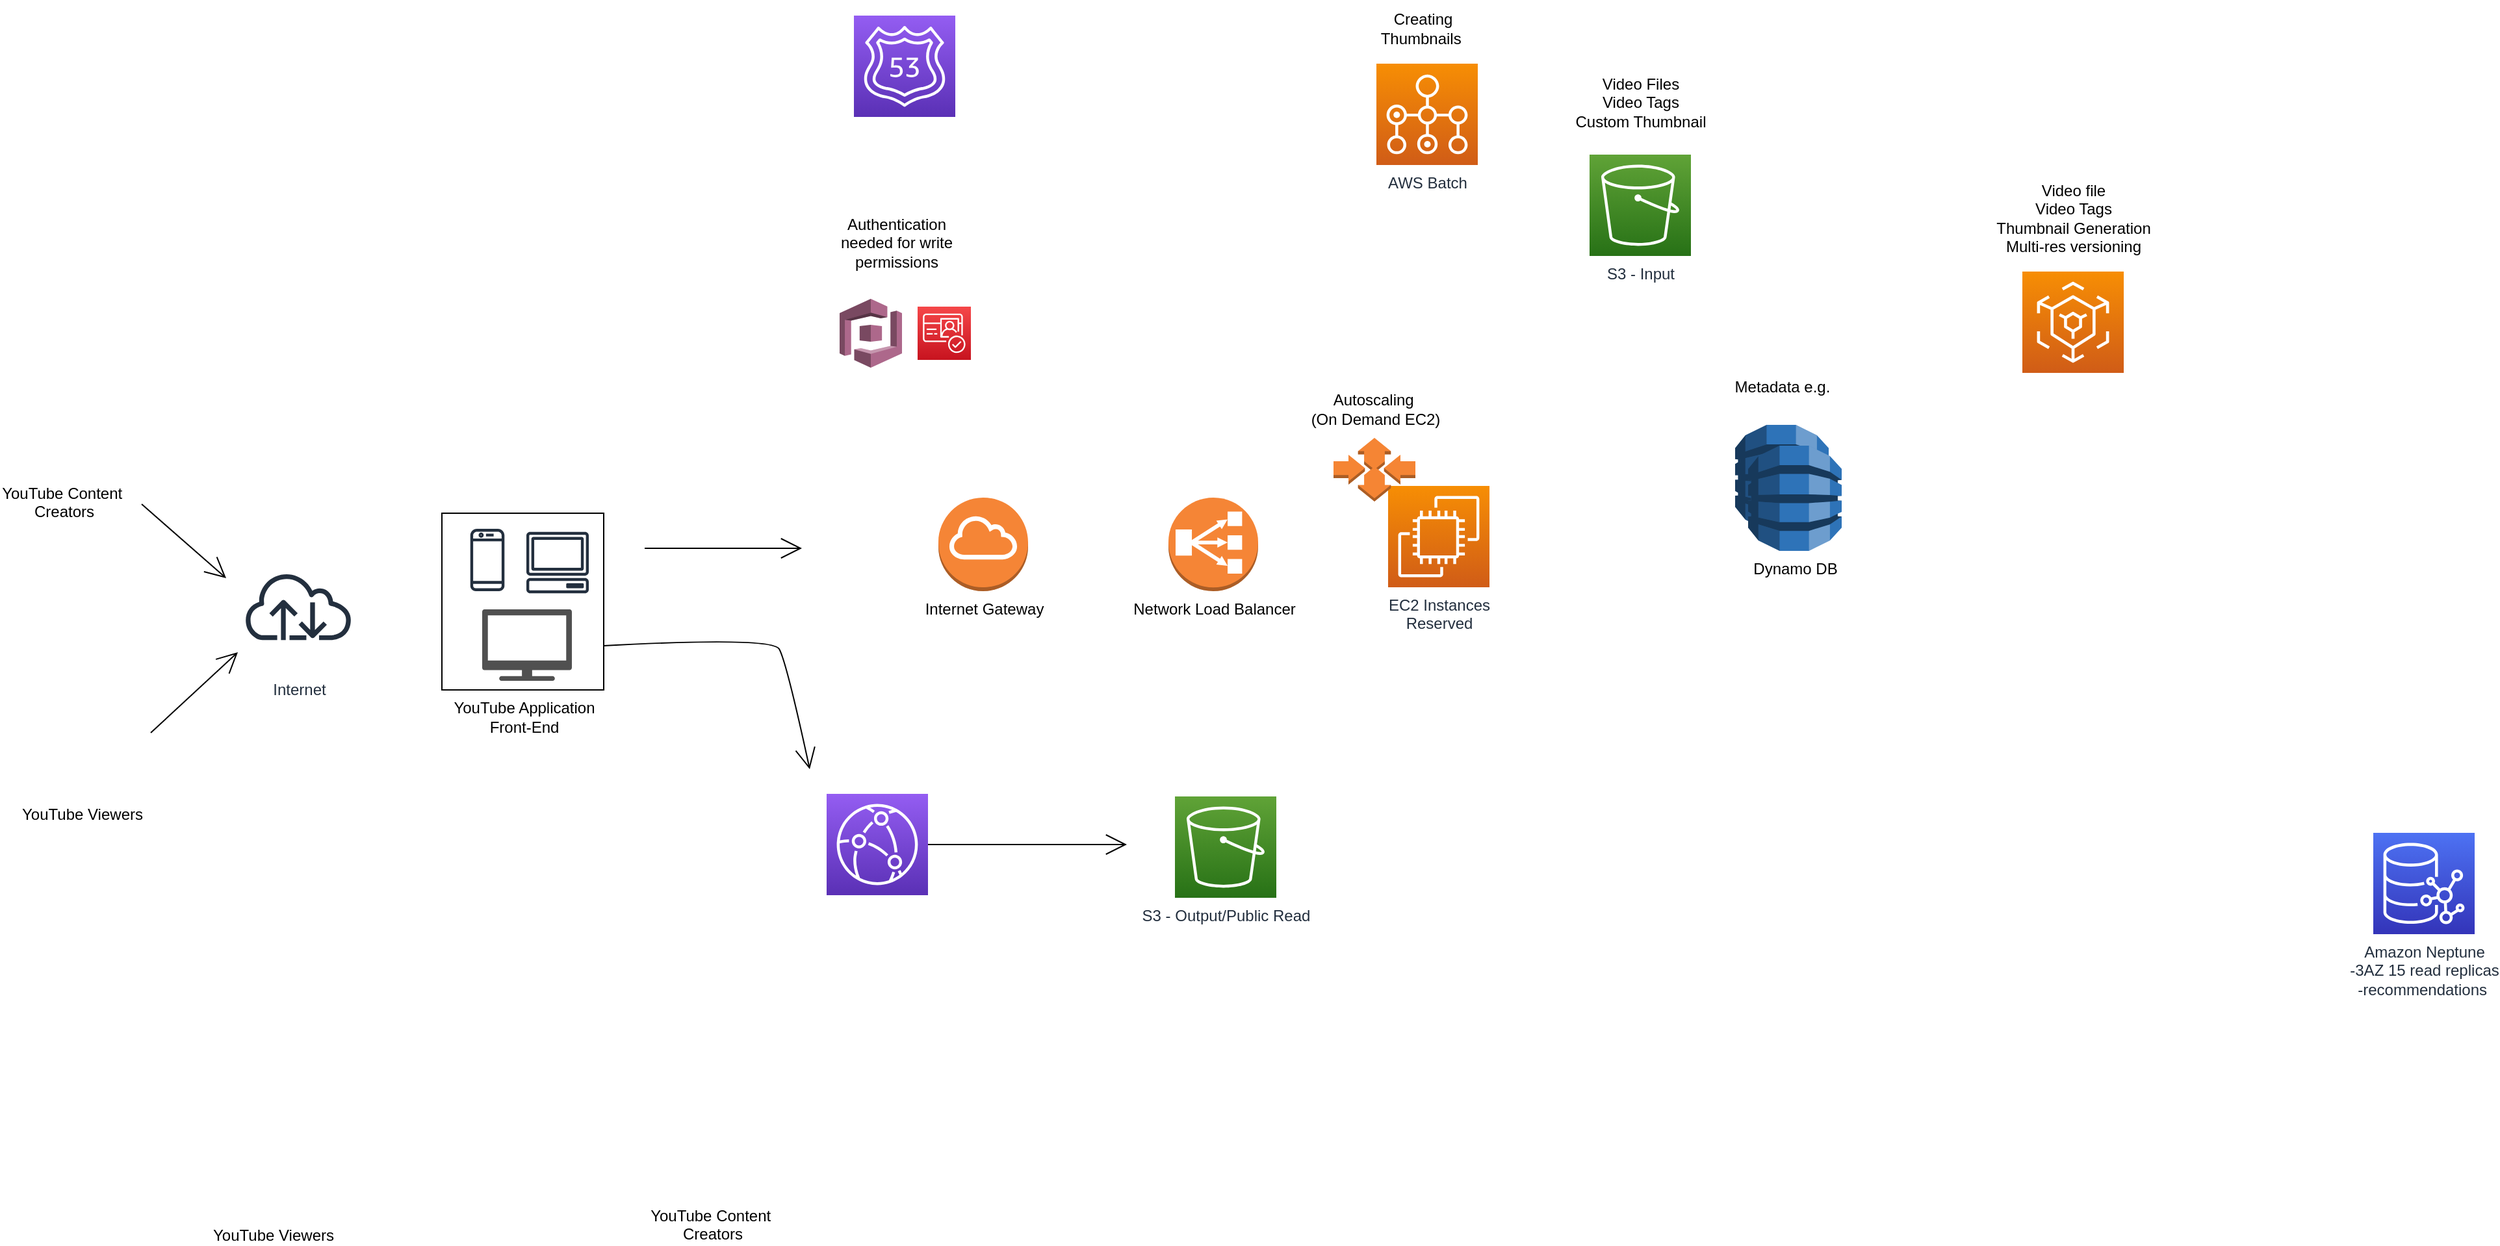 <mxfile version="20.3.7" type="github">
  <diagram id="vhuKOZHmp4u0GIGSvii6" name="Page-1">
    <mxGraphModel dx="2446" dy="884" grid="0" gridSize="10" guides="1" tooltips="1" connect="1" arrows="1" fold="1" page="0" pageScale="1" pageWidth="827" pageHeight="1169" math="0" shadow="0">
      <root>
        <mxCell id="0" />
        <mxCell id="1" parent="0" />
        <mxCell id="5sL8ATBp5mNtQugTuOd_-58" style="edgeStyle=none;curved=1;rounded=0;orthogonalLoop=1;jettySize=auto;html=1;exitX=1;exitY=0.75;exitDx=0;exitDy=0;endArrow=open;startSize=14;endSize=14;sourcePerimeterSpacing=8;targetPerimeterSpacing=8;" edge="1" parent="1" source="5sL8ATBp5mNtQugTuOd_-28">
          <mxGeometry relative="1" as="geometry">
            <mxPoint x="-249" y="309" as="targetPoint" />
            <Array as="points">
              <mxPoint x="-278" y="207" />
              <mxPoint x="-267" y="226" />
            </Array>
          </mxGeometry>
        </mxCell>
        <mxCell id="5sL8ATBp5mNtQugTuOd_-28" value="" style="rounded=0;whiteSpace=wrap;html=1;hachureGap=4;" vertex="1" parent="1">
          <mxGeometry x="-532" y="112" width="124.5" height="136" as="geometry" />
        </mxCell>
        <mxCell id="5sL8ATBp5mNtQugTuOd_-5" value="" style="sketch=0;points=[[0,0,0],[0.25,0,0],[0.5,0,0],[0.75,0,0],[1,0,0],[0,1,0],[0.25,1,0],[0.5,1,0],[0.75,1,0],[1,1,0],[0,0.25,0],[0,0.5,0],[0,0.75,0],[1,0.25,0],[1,0.5,0],[1,0.75,0]];outlineConnect=0;fontColor=#232F3E;gradientColor=#F54749;gradientDirection=north;fillColor=#C7131F;strokeColor=#ffffff;dashed=0;verticalLabelPosition=bottom;verticalAlign=top;align=center;html=1;fontSize=12;fontStyle=0;aspect=fixed;shape=mxgraph.aws4.resourceIcon;resIcon=mxgraph.aws4.cognito;hachureGap=4;" vertex="1" parent="1">
          <mxGeometry x="-166" y="-47" width="41" height="41" as="geometry" />
        </mxCell>
        <mxCell id="5sL8ATBp5mNtQugTuOd_-6" value="" style="outlineConnect=0;dashed=0;verticalLabelPosition=bottom;verticalAlign=top;align=center;html=1;shape=mxgraph.aws3.cognito;fillColor=#AD688B;gradientColor=none;hachureGap=4;" vertex="1" parent="1">
          <mxGeometry x="-226" y="-53" width="48" height="53" as="geometry" />
        </mxCell>
        <mxCell id="5sL8ATBp5mNtQugTuOd_-10" value="Authentication needed for write permissions" style="text;strokeColor=none;fillColor=none;html=1;align=center;verticalAlign=middle;whiteSpace=wrap;rounded=0;hachureGap=4;" vertex="1" parent="1">
          <mxGeometry x="-231" y="-121" width="98" height="49" as="geometry" />
        </mxCell>
        <mxCell id="5sL8ATBp5mNtQugTuOd_-12" value="" style="sketch=0;outlineConnect=0;fontColor=#232F3E;gradientColor=none;strokeColor=#232F3E;fillColor=#ffffff;dashed=0;verticalLabelPosition=bottom;verticalAlign=top;align=center;html=1;fontSize=12;fontStyle=0;aspect=fixed;shape=mxgraph.aws4.resourceIcon;resIcon=mxgraph.aws4.mobile_client;hachureGap=4;" vertex="1" parent="1">
          <mxGeometry x="-527" y="118" width="60" height="60" as="geometry" />
        </mxCell>
        <mxCell id="5sL8ATBp5mNtQugTuOd_-13" value="" style="sketch=0;outlineConnect=0;fontColor=#232F3E;gradientColor=none;strokeColor=#232F3E;fillColor=#ffffff;dashed=0;verticalLabelPosition=bottom;verticalAlign=top;align=center;html=1;fontSize=12;fontStyle=0;aspect=fixed;shape=mxgraph.aws4.resourceIcon;resIcon=mxgraph.aws4.client;hachureGap=4;" vertex="1" parent="1">
          <mxGeometry x="-473" y="120" width="60" height="60" as="geometry" />
        </mxCell>
        <mxCell id="5sL8ATBp5mNtQugTuOd_-14" value="" style="sketch=0;pointerEvents=1;shadow=0;dashed=0;html=1;strokeColor=none;fillColor=#505050;labelPosition=center;verticalLabelPosition=bottom;verticalAlign=top;outlineConnect=0;align=center;shape=mxgraph.office.devices.tv;hachureGap=4;" vertex="1" parent="1">
          <mxGeometry x="-501" y="186" width="69" height="55" as="geometry" />
        </mxCell>
        <mxCell id="5sL8ATBp5mNtQugTuOd_-16" value="Internet" style="sketch=0;outlineConnect=0;fontColor=#232F3E;gradientColor=none;strokeColor=#232F3E;fillColor=#ffffff;dashed=0;verticalLabelPosition=bottom;verticalAlign=top;align=center;html=1;fontSize=12;fontStyle=0;aspect=fixed;shape=mxgraph.aws4.resourceIcon;resIcon=mxgraph.aws4.internet;hachureGap=4;" vertex="1" parent="1">
          <mxGeometry x="-693" y="133" width="101" height="101" as="geometry" />
        </mxCell>
        <mxCell id="5sL8ATBp5mNtQugTuOd_-17" value="Internet Gateway" style="outlineConnect=0;dashed=0;verticalLabelPosition=bottom;verticalAlign=top;align=center;html=1;shape=mxgraph.aws3.internet_gateway;fillColor=#F58536;gradientColor=none;hachureGap=4;" vertex="1" parent="1">
          <mxGeometry x="-150" y="100" width="69" height="72" as="geometry" />
        </mxCell>
        <mxCell id="5sL8ATBp5mNtQugTuOd_-20" value="Network Load Balancer&lt;br&gt;" style="outlineConnect=0;dashed=0;verticalLabelPosition=bottom;verticalAlign=top;align=center;html=1;shape=mxgraph.aws3.classic_load_balancer;fillColor=#F58536;gradientColor=none;hachureGap=4;" vertex="1" parent="1">
          <mxGeometry x="27" y="100" width="69" height="72" as="geometry" />
        </mxCell>
        <mxCell id="5sL8ATBp5mNtQugTuOd_-22" value="EC2 Instances&lt;br&gt;Reserved" style="sketch=0;points=[[0,0,0],[0.25,0,0],[0.5,0,0],[0.75,0,0],[1,0,0],[0,1,0],[0.25,1,0],[0.5,1,0],[0.75,1,0],[1,1,0],[0,0.25,0],[0,0.5,0],[0,0.75,0],[1,0.25,0],[1,0.5,0],[1,0.75,0]];outlineConnect=0;fontColor=#232F3E;gradientColor=#F78E04;gradientDirection=north;fillColor=#D05C17;strokeColor=#ffffff;dashed=0;verticalLabelPosition=bottom;verticalAlign=top;align=center;html=1;fontSize=12;fontStyle=0;aspect=fixed;shape=mxgraph.aws4.resourceIcon;resIcon=mxgraph.aws4.ec2;hachureGap=4;" vertex="1" parent="1">
          <mxGeometry x="196" y="91" width="78" height="78" as="geometry" />
        </mxCell>
        <mxCell id="5sL8ATBp5mNtQugTuOd_-21" value="" style="outlineConnect=0;dashed=0;verticalLabelPosition=bottom;verticalAlign=top;align=center;html=1;shape=mxgraph.aws3.auto_scaling;fillColor=#F58534;gradientColor=none;hachureGap=4;" vertex="1" parent="1">
          <mxGeometry x="154" y="54" width="63" height="49" as="geometry" />
        </mxCell>
        <mxCell id="5sL8ATBp5mNtQugTuOd_-25" value="YouTube Content&amp;nbsp;&lt;br&gt;Creators" style="shape=image;html=1;verticalAlign=top;verticalLabelPosition=bottom;labelBackgroundColor=#ffffff;imageAspect=0;aspect=fixed;image=https://cdn4.iconfinder.com/data/icons/evil-icons-user-interface/64/pen-128.png;hachureGap=4;" vertex="1" parent="1">
          <mxGeometry x="-846.5" y="37" width="46" height="46" as="geometry" />
        </mxCell>
        <mxCell id="5sL8ATBp5mNtQugTuOd_-26" value="YouTube Viewers&lt;br&gt;" style="shape=image;html=1;verticalAlign=top;verticalLabelPosition=bottom;labelBackgroundColor=#ffffff;imageAspect=0;aspect=fixed;image=https://cdn3.iconfinder.com/data/icons/minimalisticons/28/eye1-128.png;hachureGap=4;" vertex="1" parent="1">
          <mxGeometry x="-840" y="269" width="61" height="61" as="geometry" />
        </mxCell>
        <mxCell id="5sL8ATBp5mNtQugTuOd_-27" value="" style="edgeStyle=none;orthogonalLoop=1;jettySize=auto;html=1;rounded=0;endArrow=open;startSize=14;endSize=14;sourcePerimeterSpacing=8;targetPerimeterSpacing=8;curved=1;" edge="1" parent="1">
          <mxGeometry width="120" relative="1" as="geometry">
            <mxPoint x="-756" y="281" as="sourcePoint" />
            <mxPoint x="-689" y="219" as="targetPoint" />
            <Array as="points" />
          </mxGeometry>
        </mxCell>
        <mxCell id="5sL8ATBp5mNtQugTuOd_-30" value="YouTube Application&lt;br&gt;Front-End" style="text;html=1;align=center;verticalAlign=middle;resizable=0;points=[];autosize=1;strokeColor=none;fillColor=none;hachureGap=4;" vertex="1" parent="1">
          <mxGeometry x="-532.75" y="248" width="127" height="41" as="geometry" />
        </mxCell>
        <mxCell id="5sL8ATBp5mNtQugTuOd_-31" value="" style="edgeStyle=none;orthogonalLoop=1;jettySize=auto;html=1;rounded=0;endArrow=open;startSize=14;endSize=14;sourcePerimeterSpacing=8;targetPerimeterSpacing=8;curved=1;" edge="1" parent="1">
          <mxGeometry width="120" relative="1" as="geometry">
            <mxPoint x="-763" y="105" as="sourcePoint" />
            <mxPoint x="-698" y="162" as="targetPoint" />
            <Array as="points" />
          </mxGeometry>
        </mxCell>
        <mxCell id="5sL8ATBp5mNtQugTuOd_-32" value="" style="edgeStyle=none;orthogonalLoop=1;jettySize=auto;html=1;rounded=0;endArrow=open;startSize=14;endSize=14;sourcePerimeterSpacing=8;targetPerimeterSpacing=8;curved=1;" edge="1" parent="1">
          <mxGeometry width="120" relative="1" as="geometry">
            <mxPoint x="-376" y="139" as="sourcePoint" />
            <mxPoint x="-255" y="139" as="targetPoint" />
            <Array as="points" />
          </mxGeometry>
        </mxCell>
        <mxCell id="5sL8ATBp5mNtQugTuOd_-33" value="" style="sketch=0;points=[[0,0,0],[0.25,0,0],[0.5,0,0],[0.75,0,0],[1,0,0],[0,1,0],[0.25,1,0],[0.5,1,0],[0.75,1,0],[1,1,0],[0,0.25,0],[0,0.5,0],[0,0.75,0],[1,0.25,0],[1,0.5,0],[1,0.75,0]];outlineConnect=0;fontColor=#232F3E;gradientColor=#945DF2;gradientDirection=north;fillColor=#5A30B5;strokeColor=#ffffff;dashed=0;verticalLabelPosition=bottom;verticalAlign=top;align=center;html=1;fontSize=12;fontStyle=0;aspect=fixed;shape=mxgraph.aws4.resourceIcon;resIcon=mxgraph.aws4.route_53;hachureGap=4;" vertex="1" parent="1">
          <mxGeometry x="-215" y="-271" width="78" height="78" as="geometry" />
        </mxCell>
        <mxCell id="5sL8ATBp5mNtQugTuOd_-62" style="edgeStyle=none;curved=1;rounded=0;orthogonalLoop=1;jettySize=auto;html=1;exitX=1;exitY=0.5;exitDx=0;exitDy=0;exitPerimeter=0;endArrow=open;startSize=14;endSize=14;sourcePerimeterSpacing=8;targetPerimeterSpacing=8;" edge="1" parent="1" source="5sL8ATBp5mNtQugTuOd_-34">
          <mxGeometry relative="1" as="geometry">
            <mxPoint x="-5" y="367" as="targetPoint" />
          </mxGeometry>
        </mxCell>
        <mxCell id="5sL8ATBp5mNtQugTuOd_-34" value="" style="sketch=0;points=[[0,0,0],[0.25,0,0],[0.5,0,0],[0.75,0,0],[1,0,0],[0,1,0],[0.25,1,0],[0.5,1,0],[0.75,1,0],[1,1,0],[0,0.25,0],[0,0.5,0],[0,0.75,0],[1,0.25,0],[1,0.5,0],[1,0.75,0]];outlineConnect=0;fontColor=#232F3E;gradientColor=#945DF2;gradientDirection=north;fillColor=#5A30B5;strokeColor=#ffffff;dashed=0;verticalLabelPosition=bottom;verticalAlign=top;align=center;html=1;fontSize=12;fontStyle=0;aspect=fixed;shape=mxgraph.aws4.resourceIcon;resIcon=mxgraph.aws4.cloudfront;hachureGap=4;" vertex="1" parent="1">
          <mxGeometry x="-236" y="328" width="78" height="78" as="geometry" />
        </mxCell>
        <mxCell id="5sL8ATBp5mNtQugTuOd_-35" value="Amazon Neptune&lt;br&gt;-3AZ 15 read replicas&lt;br&gt;-recommendations&amp;nbsp;" style="sketch=0;points=[[0,0,0],[0.25,0,0],[0.5,0,0],[0.75,0,0],[1,0,0],[0,1,0],[0.25,1,0],[0.5,1,0],[0.75,1,0],[1,1,0],[0,0.25,0],[0,0.5,0],[0,0.75,0],[1,0.25,0],[1,0.5,0],[1,0.75,0]];outlineConnect=0;fontColor=#232F3E;gradientColor=#4D72F3;gradientDirection=north;fillColor=#3334B9;strokeColor=#ffffff;dashed=0;verticalLabelPosition=bottom;verticalAlign=top;align=center;html=1;fontSize=12;fontStyle=0;aspect=fixed;shape=mxgraph.aws4.resourceIcon;resIcon=mxgraph.aws4.neptune;hachureGap=4;" vertex="1" parent="1">
          <mxGeometry x="954" y="358" width="78" height="78" as="geometry" />
        </mxCell>
        <mxCell id="5sL8ATBp5mNtQugTuOd_-36" value="S3 - Input" style="sketch=0;points=[[0,0,0],[0.25,0,0],[0.5,0,0],[0.75,0,0],[1,0,0],[0,1,0],[0.25,1,0],[0.5,1,0],[0.75,1,0],[1,1,0],[0,0.25,0],[0,0.5,0],[0,0.75,0],[1,0.25,0],[1,0.5,0],[1,0.75,0]];outlineConnect=0;fontColor=#232F3E;gradientColor=#60A337;gradientDirection=north;fillColor=#277116;strokeColor=#ffffff;dashed=0;verticalLabelPosition=bottom;verticalAlign=top;align=center;html=1;fontSize=12;fontStyle=0;aspect=fixed;shape=mxgraph.aws4.resourceIcon;resIcon=mxgraph.aws4.s3;hachureGap=4;" vertex="1" parent="1">
          <mxGeometry x="351" y="-164" width="78" height="78" as="geometry" />
        </mxCell>
        <mxCell id="5sL8ATBp5mNtQugTuOd_-37" value="AWS Batch&lt;br&gt;" style="sketch=0;points=[[0,0,0],[0.25,0,0],[0.5,0,0],[0.75,0,0],[1,0,0],[0,1,0],[0.25,1,0],[0.5,1,0],[0.75,1,0],[1,1,0],[0,0.25,0],[0,0.5,0],[0,0.75,0],[1,0.25,0],[1,0.5,0],[1,0.75,0]];outlineConnect=0;fontColor=#232F3E;gradientColor=#F78E04;gradientDirection=north;fillColor=#D05C17;strokeColor=#ffffff;dashed=0;verticalLabelPosition=bottom;verticalAlign=top;align=center;html=1;fontSize=12;fontStyle=0;aspect=fixed;shape=mxgraph.aws4.resourceIcon;resIcon=mxgraph.aws4.batch;hachureGap=4;" vertex="1" parent="1">
          <mxGeometry x="187" y="-234" width="78" height="78" as="geometry" />
        </mxCell>
        <mxCell id="5sL8ATBp5mNtQugTuOd_-38" value="Creating Thumbnails&amp;nbsp;" style="text;strokeColor=none;fillColor=none;html=1;align=center;verticalAlign=middle;whiteSpace=wrap;rounded=0;hachureGap=4;" vertex="1" parent="1">
          <mxGeometry x="178" y="-283" width="90" height="43" as="geometry" />
        </mxCell>
        <mxCell id="5sL8ATBp5mNtQugTuOd_-41" value="" style="outlineConnect=0;dashed=0;verticalLabelPosition=bottom;verticalAlign=top;align=center;html=1;shape=mxgraph.aws3.dynamo_db;fillColor=#2E73B8;gradientColor=none;hachureGap=4;" vertex="1" parent="1">
          <mxGeometry x="463" y="44" width="72" height="81" as="geometry" />
        </mxCell>
        <mxCell id="5sL8ATBp5mNtQugTuOd_-39" value="Dynamo DB" style="outlineConnect=0;dashed=0;verticalLabelPosition=bottom;verticalAlign=top;align=center;html=1;shape=mxgraph.aws3.dynamo_db;fillColor=#2E73B8;gradientColor=none;hachureGap=4;" vertex="1" parent="1">
          <mxGeometry x="473" y="60" width="72" height="81" as="geometry" />
        </mxCell>
        <mxCell id="5sL8ATBp5mNtQugTuOd_-44" value="Autoscaling&amp;nbsp;&lt;br&gt;(On Demand EC2)" style="text;html=1;align=center;verticalAlign=middle;resizable=0;points=[];autosize=1;strokeColor=none;fillColor=none;hachureGap=4;" vertex="1" parent="1">
          <mxGeometry x="127" y="11" width="117" height="41" as="geometry" />
        </mxCell>
        <mxCell id="5sL8ATBp5mNtQugTuOd_-46" value="Video file&lt;br&gt;Video Tags&lt;br&gt;Thumbnail Generation&lt;br&gt;Multi-res versioning" style="text;html=1;align=center;verticalAlign=middle;resizable=0;points=[];autosize=1;strokeColor=none;fillColor=none;hachureGap=4;" vertex="1" parent="1">
          <mxGeometry x="654.5" y="-150" width="137" height="70" as="geometry" />
        </mxCell>
        <mxCell id="5sL8ATBp5mNtQugTuOd_-49" value="" style="sketch=0;points=[[0,0,0],[0.25,0,0],[0.5,0,0],[0.75,0,0],[1,0,0],[0,1,0],[0.25,1,0],[0.5,1,0],[0.75,1,0],[1,1,0],[0,0.25,0],[0,0.5,0],[0,0.75,0],[1,0.25,0],[1,0.5,0],[1,0.75,0]];outlineConnect=0;fontColor=#232F3E;gradientColor=#F78E04;gradientDirection=north;fillColor=#D05C17;strokeColor=#ffffff;dashed=0;verticalLabelPosition=bottom;verticalAlign=top;align=center;html=1;fontSize=12;fontStyle=0;aspect=fixed;shape=mxgraph.aws4.resourceIcon;resIcon=mxgraph.aws4.elemental_mediaconvert;hachureGap=4;" vertex="1" parent="1">
          <mxGeometry x="684" y="-74" width="78" height="78" as="geometry" />
        </mxCell>
        <mxCell id="5sL8ATBp5mNtQugTuOd_-52" value="Video Files&lt;br&gt;Video Tags&lt;br&gt;Custom Thumbnail" style="text;html=1;align=center;verticalAlign=middle;resizable=0;points=[];autosize=1;strokeColor=none;fillColor=none;hachureGap=4;" vertex="1" parent="1">
          <mxGeometry x="331" y="-232" width="118" height="55" as="geometry" />
        </mxCell>
        <mxCell id="5sL8ATBp5mNtQugTuOd_-53" value="Metadata e.g." style="text;strokeColor=none;fillColor=none;html=1;align=center;verticalAlign=middle;whiteSpace=wrap;rounded=0;hachureGap=4;" vertex="1" parent="1">
          <mxGeometry x="436.5" width="125" height="30" as="geometry" />
        </mxCell>
        <mxCell id="5sL8ATBp5mNtQugTuOd_-54" value="S3 - Output/Public Read" style="sketch=0;points=[[0,0,0],[0.25,0,0],[0.5,0,0],[0.75,0,0],[1,0,0],[0,1,0],[0.25,1,0],[0.5,1,0],[0.75,1,0],[1,1,0],[0,0.25,0],[0,0.5,0],[0,0.75,0],[1,0.25,0],[1,0.5,0],[1,0.75,0]];outlineConnect=0;fontColor=#232F3E;gradientColor=#60A337;gradientDirection=north;fillColor=#277116;strokeColor=#ffffff;dashed=0;verticalLabelPosition=bottom;verticalAlign=top;align=center;html=1;fontSize=12;fontStyle=0;aspect=fixed;shape=mxgraph.aws4.resourceIcon;resIcon=mxgraph.aws4.s3;hachureGap=4;" vertex="1" parent="1">
          <mxGeometry x="32" y="330" width="78" height="78" as="geometry" />
        </mxCell>
        <mxCell id="5sL8ATBp5mNtQugTuOd_-63" value="YouTube Viewers&lt;br&gt;" style="shape=image;html=1;verticalAlign=top;verticalLabelPosition=bottom;labelBackgroundColor=#ffffff;imageAspect=0;aspect=fixed;image=https://cdn3.iconfinder.com/data/icons/minimalisticons/28/eye1-128.png;hachureGap=4;" vertex="1" parent="1">
          <mxGeometry x="-693" y="593" width="61" height="61" as="geometry" />
        </mxCell>
        <mxCell id="5sL8ATBp5mNtQugTuOd_-64" value="YouTube Content&amp;nbsp;&lt;br&gt;Creators" style="shape=image;html=1;verticalAlign=top;verticalLabelPosition=bottom;labelBackgroundColor=#ffffff;imageAspect=0;aspect=fixed;image=https://cdn4.iconfinder.com/data/icons/evil-icons-user-interface/64/pen-128.png;hachureGap=4;" vertex="1" parent="1">
          <mxGeometry x="-347" y="593" width="46" height="46" as="geometry" />
        </mxCell>
      </root>
    </mxGraphModel>
  </diagram>
</mxfile>

